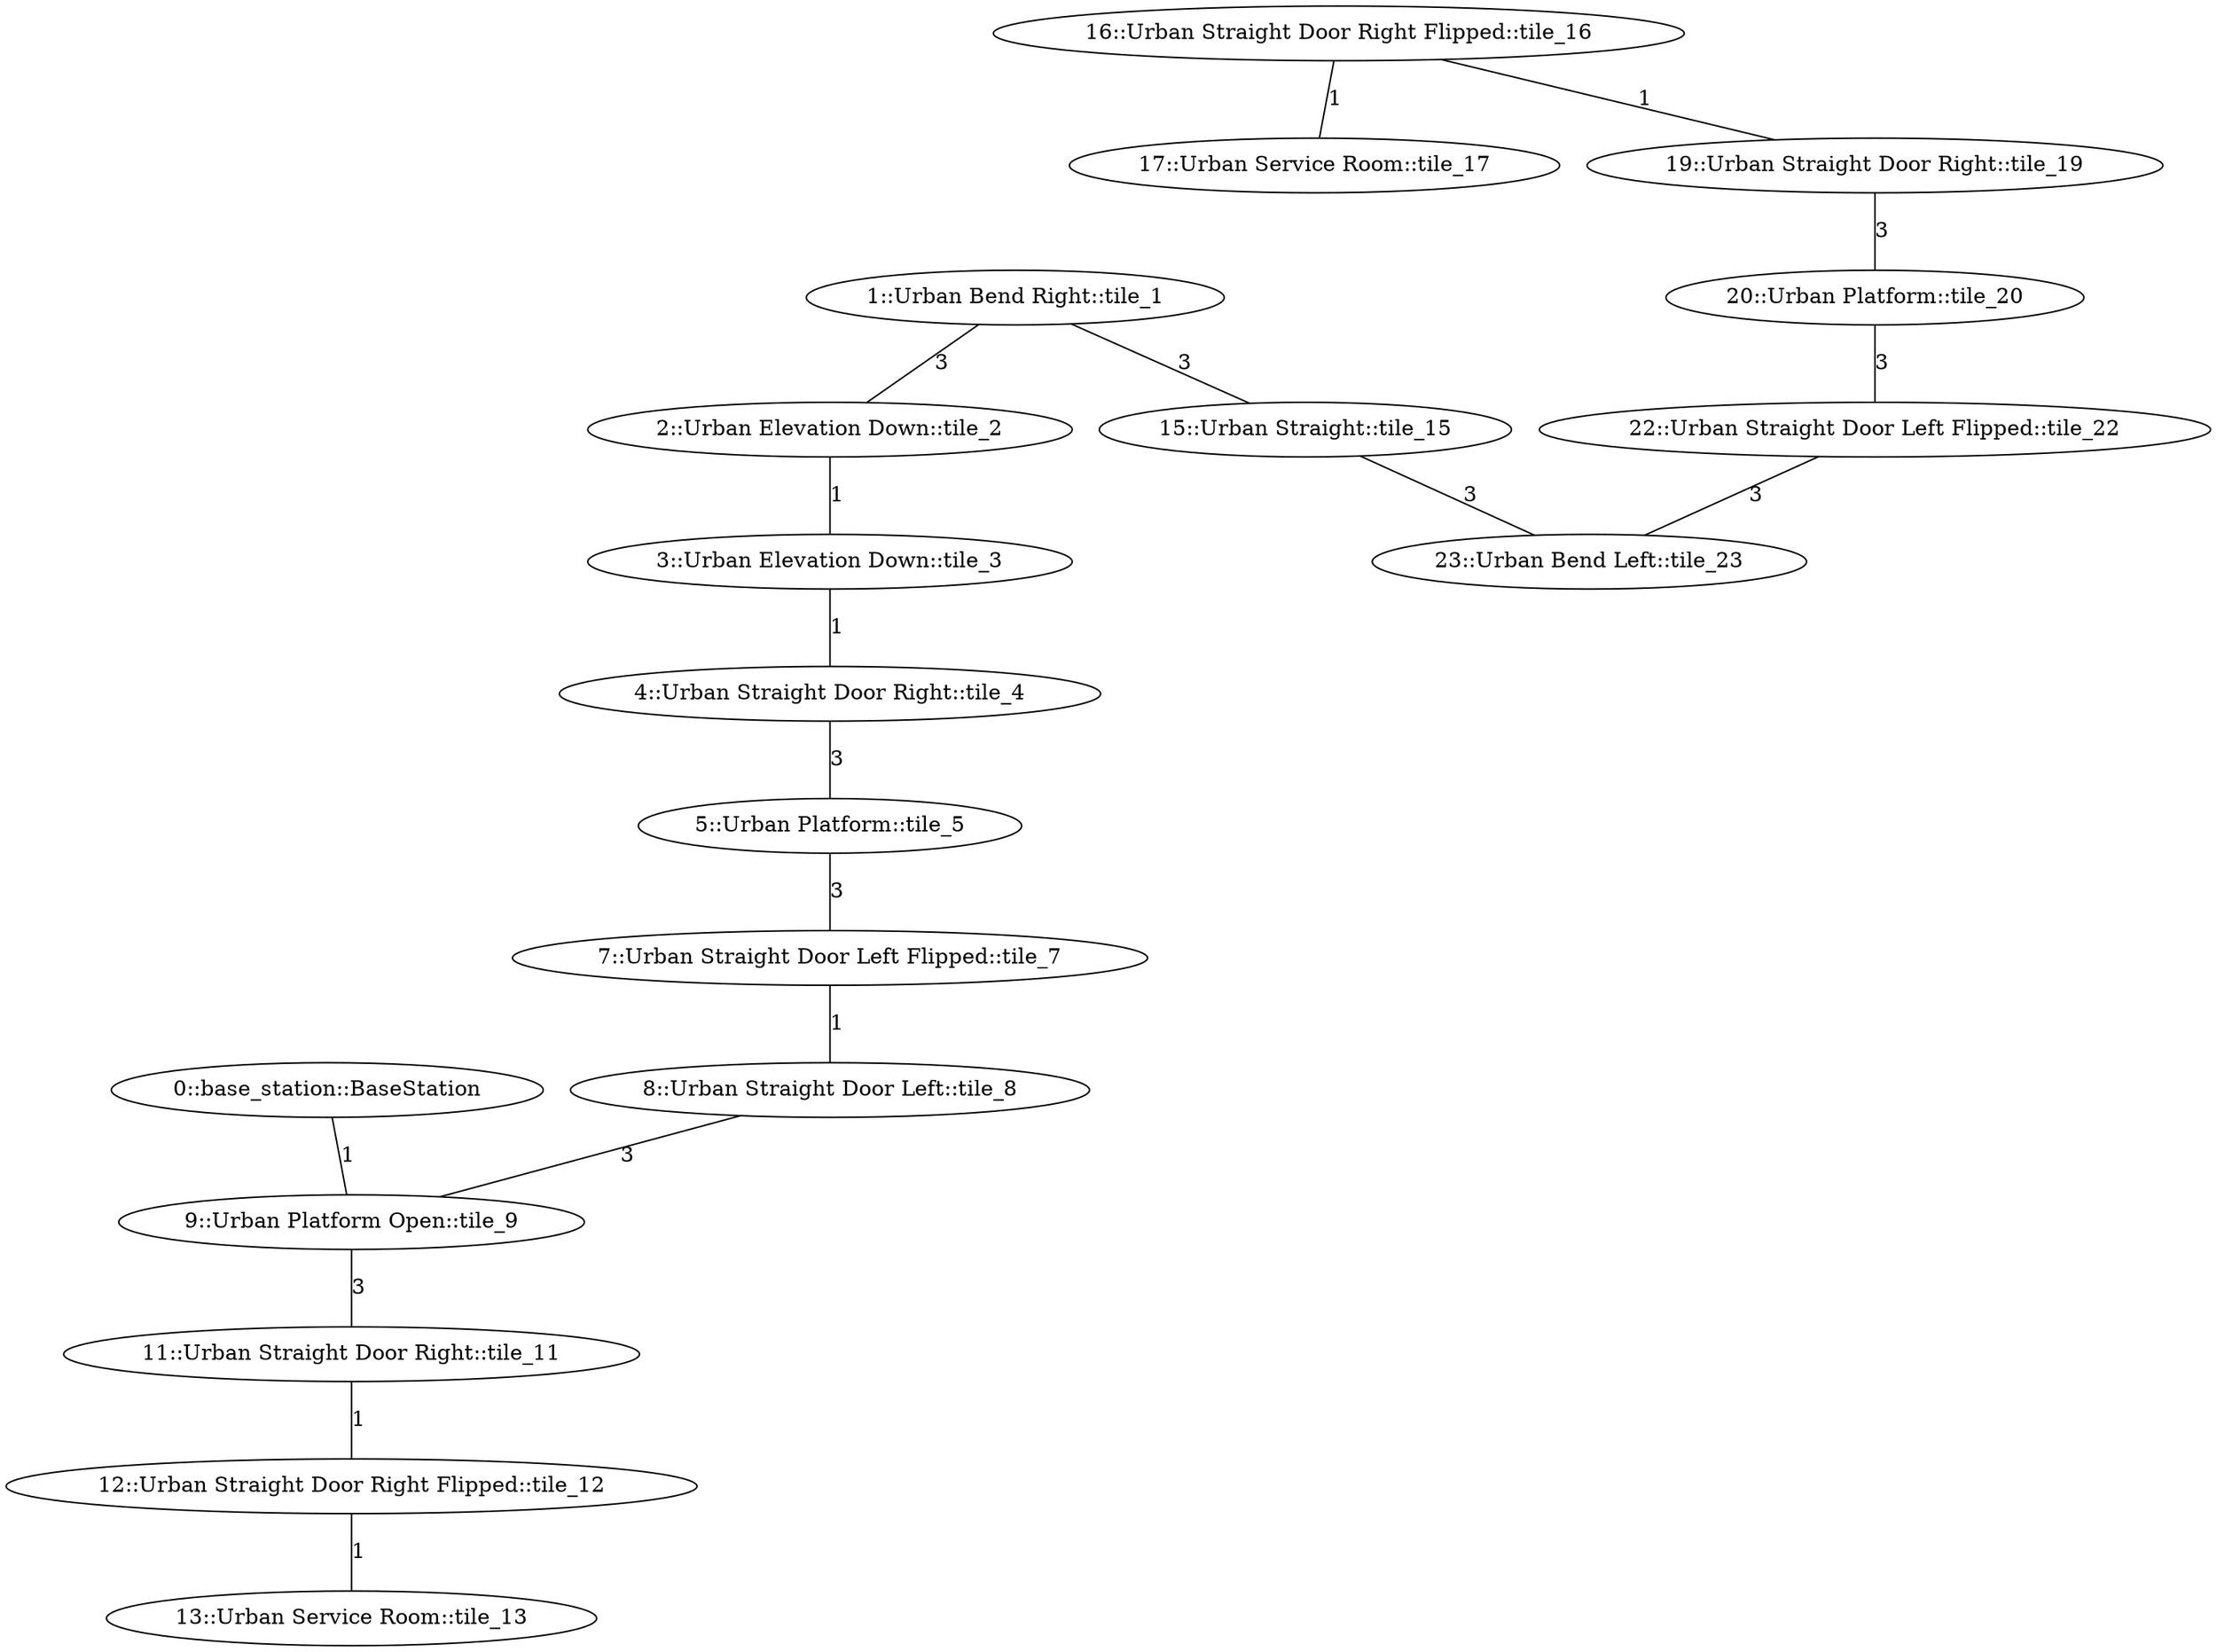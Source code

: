 /* Visibility graph for simple_urban_03.tsv */
/* Generated with the tile_tsv.py script: */
/*   tile_tsv.py simple_urban_03.tsv -\-graph-file simple_urban_03.dot -\-world-file simple_urban_03.sdf -\-world-name simple_urban_03 -\-scale_x 40 -\-scale_y 40 -\-urban -\-y0 32 -\-x0 -480 */

graph {
  /* ==== Vertices ==== */

  /* Base station / Staging area */
  0   [label="0::base_station::BaseStation"];

  1   [label="1::Urban Bend Right::tile_1"];
  2   [label="2::Urban Elevation Down::tile_2"];
  3   [label="3::Urban Elevation Down::tile_3"];
  4   [label="4::Urban Straight Door Right::tile_4"];
  5   [label="5::Urban Platform::tile_5"];
  7   [label="7::Urban Straight Door Left Flipped::tile_7"];
  8   [label="8::Urban Straight Door Left::tile_8"];
  9   [label="9::Urban Platform Open::tile_9"];
  11  [label="11::Urban Straight Door Right::tile_11"];
  12  [label="12::Urban Straight Door Right Flipped::tile_12"];
  13  [label="13::Urban Service Room::tile_13"];
  15  [label="15::Urban Straight::tile_15"];
  16  [label="16::Urban Straight Door Right Flipped::tile_16"];
  17  [label="17::Urban Service Room::tile_17"];
  19  [label="19::Urban Straight Door Right::tile_19"];
  20  [label="20::Urban Platform::tile_20"];
  22  [label="22::Urban Straight Door Left Flipped::tile_22"];
  23  [label="23::Urban Bend Left::tile_23"];

  /* ==== Edges ==== */

  /* Base station */
  0  -- 9   [label=1];
  1  -- 2   [label=3];
  1  -- 15  [label=3];
  2  -- 3   [label=1];
  3  -- 4   [label=1];
  4  -- 5   [label=3];
  5  -- 7   [label=3];
  7  -- 8   [label=1];
  8  -- 9   [label=3];
  9  -- 11  [label=3];
  11 -- 12  [label=1];
  15 -- 23  [label=3];
  16 -- 19  [label=1];
  19 -- 20  [label=3];
  20 -- 22  [label=3];
  22 -- 23  [label=3];
  12 -- 13  [label=1];
  16 -- 17  [label=1];
}
